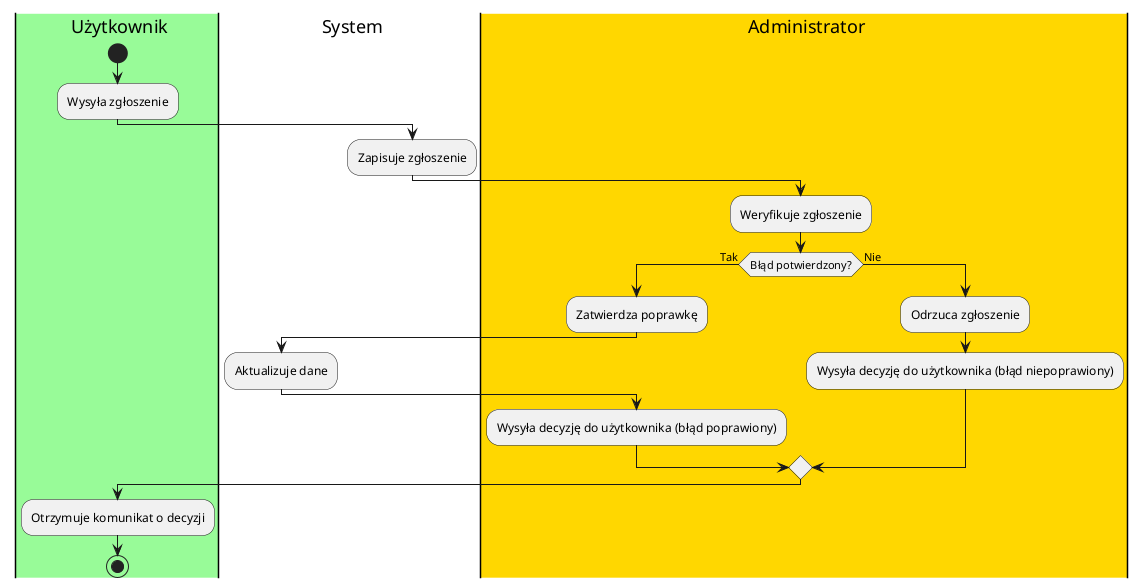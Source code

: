 @startuml
|#palegreen|u| Użytkownik
start
:Wysyła zgłoszenie;

|s| System
:Zapisuje zgłoszenie;

|#gold|a| Administrator
:Weryfikuje zgłoszenie;

if (Błąd potwierdzony?) then (Tak)
  :Zatwierdza poprawkę;
  |s| System
  :Aktualizuje dane;
  |#gold|a| Administrator
  :Wysyła decyzję do użytkownika (błąd poprawiony);
else (Nie)
  :Odrzuca zgłoszenie;
  :Wysyła decyzję do użytkownika (błąd niepoprawiony);
endif

|#palegreen|u| Użytkownik
:Otrzymuje komunikat o decyzji;
stop
@enduml
